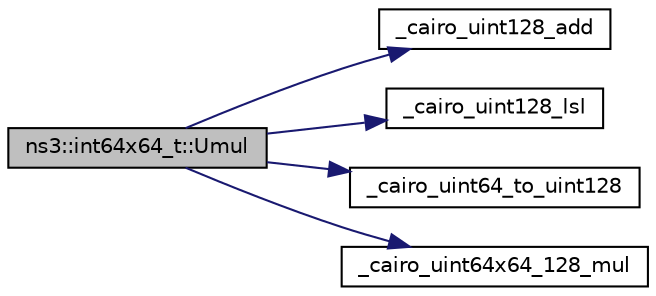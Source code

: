 digraph "ns3::int64x64_t::Umul"
{
 // LATEX_PDF_SIZE
  edge [fontname="Helvetica",fontsize="10",labelfontname="Helvetica",labelfontsize="10"];
  node [fontname="Helvetica",fontsize="10",shape=record];
  rankdir="LR";
  Node1 [label="ns3::int64x64_t::Umul",height=0.2,width=0.4,color="black", fillcolor="grey75", style="filled", fontcolor="black",tooltip="Unsigned multiplication of Q64.64 values."];
  Node1 -> Node2 [color="midnightblue",fontsize="10",style="solid",fontname="Helvetica"];
  Node2 [label="_cairo_uint128_add",height=0.2,width=0.4,color="black", fillcolor="white", style="filled",URL="$cairo-wideint-private_8h.html#a4d79ecd928f9309a695c8e8e072c1569",tooltip=" "];
  Node1 -> Node3 [color="midnightblue",fontsize="10",style="solid",fontname="Helvetica"];
  Node3 [label="_cairo_uint128_lsl",height=0.2,width=0.4,color="black", fillcolor="white", style="filled",URL="$cairo-wideint-private_8h.html#ab840030a311c76c6539d199e42c2d027",tooltip=" "];
  Node1 -> Node4 [color="midnightblue",fontsize="10",style="solid",fontname="Helvetica"];
  Node4 [label="_cairo_uint64_to_uint128",height=0.2,width=0.4,color="black", fillcolor="white", style="filled",URL="$cairo-wideint-private_8h.html#af90c5ef7edb872daf56016727fb5cfa1",tooltip=" "];
  Node1 -> Node5 [color="midnightblue",fontsize="10",style="solid",fontname="Helvetica"];
  Node5 [label="_cairo_uint64x64_128_mul",height=0.2,width=0.4,color="black", fillcolor="white", style="filled",URL="$cairo-wideint-private_8h.html#a887068b08fa3a4dd57e68885da2d9f63",tooltip=" "];
}
